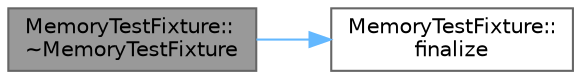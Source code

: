 digraph "MemoryTestFixture::~MemoryTestFixture"
{
 // LATEX_PDF_SIZE
  bgcolor="transparent";
  edge [fontname=Helvetica,fontsize=10,labelfontname=Helvetica,labelfontsize=10];
  node [fontname=Helvetica,fontsize=10,shape=box,height=0.2,width=0.4];
  rankdir="LR";
  Node1 [id="Node000001",label="MemoryTestFixture::\l~MemoryTestFixture",height=0.2,width=0.4,color="gray40", fillcolor="grey60", style="filled", fontcolor="black",tooltip=" "];
  Node1 -> Node2 [id="edge1_Node000001_Node000002",color="steelblue1",style="solid",tooltip=" "];
  Node2 [id="Node000002",label="MemoryTestFixture::\lfinalize",height=0.2,width=0.4,color="grey40", fillcolor="white", style="filled",URL="$class_memory_test_fixture.html#ae9d3e16917f30cd02d50447e1962a104",tooltip=" "];
}
